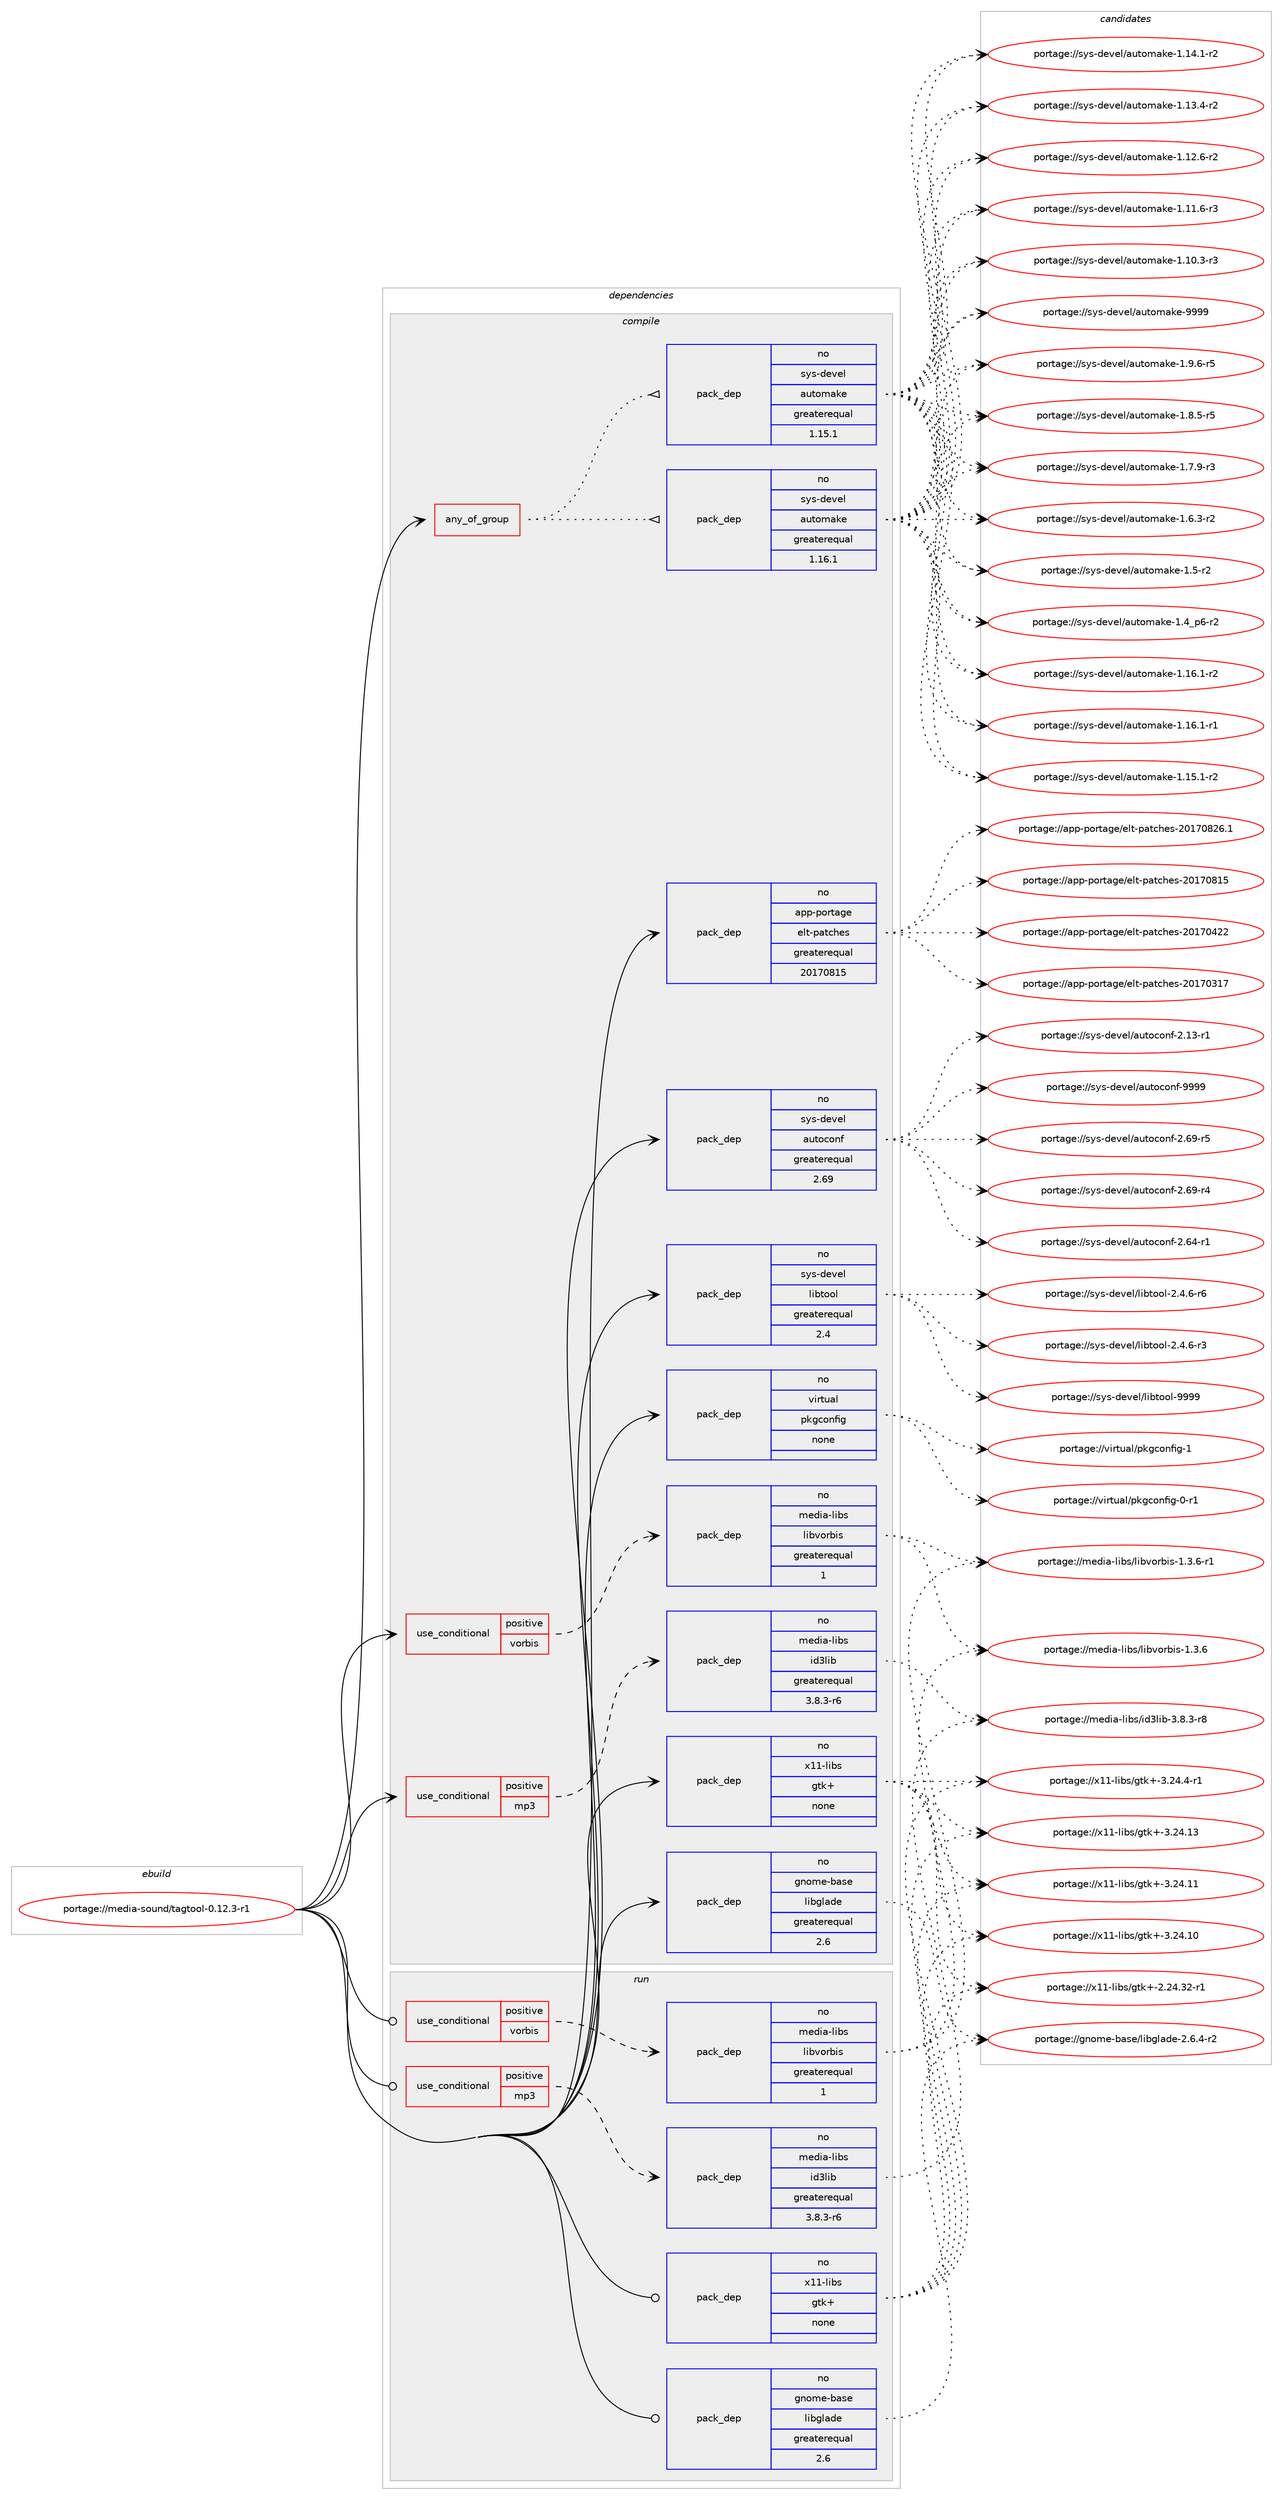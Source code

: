 digraph prolog {

# *************
# Graph options
# *************

newrank=true;
concentrate=true;
compound=true;
graph [rankdir=LR,fontname=Helvetica,fontsize=10,ranksep=1.5];#, ranksep=2.5, nodesep=0.2];
edge  [arrowhead=vee];
node  [fontname=Helvetica,fontsize=10];

# **********
# The ebuild
# **********

subgraph cluster_leftcol {
color=gray;
label=<<i>ebuild</i>>;
id [label="portage://media-sound/tagtool-0.12.3-r1", color=red, width=4, href="../media-sound/tagtool-0.12.3-r1.svg"];
}

# ****************
# The dependencies
# ****************

subgraph cluster_midcol {
color=gray;
label=<<i>dependencies</i>>;
subgraph cluster_compile {
fillcolor="#eeeeee";
style=filled;
label=<<i>compile</i>>;
subgraph any2725 {
dependency184862 [label=<<TABLE BORDER="0" CELLBORDER="1" CELLSPACING="0" CELLPADDING="4"><TR><TD CELLPADDING="10">any_of_group</TD></TR></TABLE>>, shape=none, color=red];subgraph pack140334 {
dependency184863 [label=<<TABLE BORDER="0" CELLBORDER="1" CELLSPACING="0" CELLPADDING="4" WIDTH="220"><TR><TD ROWSPAN="6" CELLPADDING="30">pack_dep</TD></TR><TR><TD WIDTH="110">no</TD></TR><TR><TD>sys-devel</TD></TR><TR><TD>automake</TD></TR><TR><TD>greaterequal</TD></TR><TR><TD>1.16.1</TD></TR></TABLE>>, shape=none, color=blue];
}
dependency184862:e -> dependency184863:w [weight=20,style="dotted",arrowhead="oinv"];
subgraph pack140335 {
dependency184864 [label=<<TABLE BORDER="0" CELLBORDER="1" CELLSPACING="0" CELLPADDING="4" WIDTH="220"><TR><TD ROWSPAN="6" CELLPADDING="30">pack_dep</TD></TR><TR><TD WIDTH="110">no</TD></TR><TR><TD>sys-devel</TD></TR><TR><TD>automake</TD></TR><TR><TD>greaterequal</TD></TR><TR><TD>1.15.1</TD></TR></TABLE>>, shape=none, color=blue];
}
dependency184862:e -> dependency184864:w [weight=20,style="dotted",arrowhead="oinv"];
}
id:e -> dependency184862:w [weight=20,style="solid",arrowhead="vee"];
subgraph cond41653 {
dependency184865 [label=<<TABLE BORDER="0" CELLBORDER="1" CELLSPACING="0" CELLPADDING="4"><TR><TD ROWSPAN="3" CELLPADDING="10">use_conditional</TD></TR><TR><TD>positive</TD></TR><TR><TD>mp3</TD></TR></TABLE>>, shape=none, color=red];
subgraph pack140336 {
dependency184866 [label=<<TABLE BORDER="0" CELLBORDER="1" CELLSPACING="0" CELLPADDING="4" WIDTH="220"><TR><TD ROWSPAN="6" CELLPADDING="30">pack_dep</TD></TR><TR><TD WIDTH="110">no</TD></TR><TR><TD>media-libs</TD></TR><TR><TD>id3lib</TD></TR><TR><TD>greaterequal</TD></TR><TR><TD>3.8.3-r6</TD></TR></TABLE>>, shape=none, color=blue];
}
dependency184865:e -> dependency184866:w [weight=20,style="dashed",arrowhead="vee"];
}
id:e -> dependency184865:w [weight=20,style="solid",arrowhead="vee"];
subgraph cond41654 {
dependency184867 [label=<<TABLE BORDER="0" CELLBORDER="1" CELLSPACING="0" CELLPADDING="4"><TR><TD ROWSPAN="3" CELLPADDING="10">use_conditional</TD></TR><TR><TD>positive</TD></TR><TR><TD>vorbis</TD></TR></TABLE>>, shape=none, color=red];
subgraph pack140337 {
dependency184868 [label=<<TABLE BORDER="0" CELLBORDER="1" CELLSPACING="0" CELLPADDING="4" WIDTH="220"><TR><TD ROWSPAN="6" CELLPADDING="30">pack_dep</TD></TR><TR><TD WIDTH="110">no</TD></TR><TR><TD>media-libs</TD></TR><TR><TD>libvorbis</TD></TR><TR><TD>greaterequal</TD></TR><TR><TD>1</TD></TR></TABLE>>, shape=none, color=blue];
}
dependency184867:e -> dependency184868:w [weight=20,style="dashed",arrowhead="vee"];
}
id:e -> dependency184867:w [weight=20,style="solid",arrowhead="vee"];
subgraph pack140338 {
dependency184869 [label=<<TABLE BORDER="0" CELLBORDER="1" CELLSPACING="0" CELLPADDING="4" WIDTH="220"><TR><TD ROWSPAN="6" CELLPADDING="30">pack_dep</TD></TR><TR><TD WIDTH="110">no</TD></TR><TR><TD>app-portage</TD></TR><TR><TD>elt-patches</TD></TR><TR><TD>greaterequal</TD></TR><TR><TD>20170815</TD></TR></TABLE>>, shape=none, color=blue];
}
id:e -> dependency184869:w [weight=20,style="solid",arrowhead="vee"];
subgraph pack140339 {
dependency184870 [label=<<TABLE BORDER="0" CELLBORDER="1" CELLSPACING="0" CELLPADDING="4" WIDTH="220"><TR><TD ROWSPAN="6" CELLPADDING="30">pack_dep</TD></TR><TR><TD WIDTH="110">no</TD></TR><TR><TD>gnome-base</TD></TR><TR><TD>libglade</TD></TR><TR><TD>greaterequal</TD></TR><TR><TD>2.6</TD></TR></TABLE>>, shape=none, color=blue];
}
id:e -> dependency184870:w [weight=20,style="solid",arrowhead="vee"];
subgraph pack140340 {
dependency184871 [label=<<TABLE BORDER="0" CELLBORDER="1" CELLSPACING="0" CELLPADDING="4" WIDTH="220"><TR><TD ROWSPAN="6" CELLPADDING="30">pack_dep</TD></TR><TR><TD WIDTH="110">no</TD></TR><TR><TD>sys-devel</TD></TR><TR><TD>autoconf</TD></TR><TR><TD>greaterequal</TD></TR><TR><TD>2.69</TD></TR></TABLE>>, shape=none, color=blue];
}
id:e -> dependency184871:w [weight=20,style="solid",arrowhead="vee"];
subgraph pack140341 {
dependency184872 [label=<<TABLE BORDER="0" CELLBORDER="1" CELLSPACING="0" CELLPADDING="4" WIDTH="220"><TR><TD ROWSPAN="6" CELLPADDING="30">pack_dep</TD></TR><TR><TD WIDTH="110">no</TD></TR><TR><TD>sys-devel</TD></TR><TR><TD>libtool</TD></TR><TR><TD>greaterequal</TD></TR><TR><TD>2.4</TD></TR></TABLE>>, shape=none, color=blue];
}
id:e -> dependency184872:w [weight=20,style="solid",arrowhead="vee"];
subgraph pack140342 {
dependency184873 [label=<<TABLE BORDER="0" CELLBORDER="1" CELLSPACING="0" CELLPADDING="4" WIDTH="220"><TR><TD ROWSPAN="6" CELLPADDING="30">pack_dep</TD></TR><TR><TD WIDTH="110">no</TD></TR><TR><TD>virtual</TD></TR><TR><TD>pkgconfig</TD></TR><TR><TD>none</TD></TR><TR><TD></TD></TR></TABLE>>, shape=none, color=blue];
}
id:e -> dependency184873:w [weight=20,style="solid",arrowhead="vee"];
subgraph pack140343 {
dependency184874 [label=<<TABLE BORDER="0" CELLBORDER="1" CELLSPACING="0" CELLPADDING="4" WIDTH="220"><TR><TD ROWSPAN="6" CELLPADDING="30">pack_dep</TD></TR><TR><TD WIDTH="110">no</TD></TR><TR><TD>x11-libs</TD></TR><TR><TD>gtk+</TD></TR><TR><TD>none</TD></TR><TR><TD></TD></TR></TABLE>>, shape=none, color=blue];
}
id:e -> dependency184874:w [weight=20,style="solid",arrowhead="vee"];
}
subgraph cluster_compileandrun {
fillcolor="#eeeeee";
style=filled;
label=<<i>compile and run</i>>;
}
subgraph cluster_run {
fillcolor="#eeeeee";
style=filled;
label=<<i>run</i>>;
subgraph cond41655 {
dependency184875 [label=<<TABLE BORDER="0" CELLBORDER="1" CELLSPACING="0" CELLPADDING="4"><TR><TD ROWSPAN="3" CELLPADDING="10">use_conditional</TD></TR><TR><TD>positive</TD></TR><TR><TD>mp3</TD></TR></TABLE>>, shape=none, color=red];
subgraph pack140344 {
dependency184876 [label=<<TABLE BORDER="0" CELLBORDER="1" CELLSPACING="0" CELLPADDING="4" WIDTH="220"><TR><TD ROWSPAN="6" CELLPADDING="30">pack_dep</TD></TR><TR><TD WIDTH="110">no</TD></TR><TR><TD>media-libs</TD></TR><TR><TD>id3lib</TD></TR><TR><TD>greaterequal</TD></TR><TR><TD>3.8.3-r6</TD></TR></TABLE>>, shape=none, color=blue];
}
dependency184875:e -> dependency184876:w [weight=20,style="dashed",arrowhead="vee"];
}
id:e -> dependency184875:w [weight=20,style="solid",arrowhead="odot"];
subgraph cond41656 {
dependency184877 [label=<<TABLE BORDER="0" CELLBORDER="1" CELLSPACING="0" CELLPADDING="4"><TR><TD ROWSPAN="3" CELLPADDING="10">use_conditional</TD></TR><TR><TD>positive</TD></TR><TR><TD>vorbis</TD></TR></TABLE>>, shape=none, color=red];
subgraph pack140345 {
dependency184878 [label=<<TABLE BORDER="0" CELLBORDER="1" CELLSPACING="0" CELLPADDING="4" WIDTH="220"><TR><TD ROWSPAN="6" CELLPADDING="30">pack_dep</TD></TR><TR><TD WIDTH="110">no</TD></TR><TR><TD>media-libs</TD></TR><TR><TD>libvorbis</TD></TR><TR><TD>greaterequal</TD></TR><TR><TD>1</TD></TR></TABLE>>, shape=none, color=blue];
}
dependency184877:e -> dependency184878:w [weight=20,style="dashed",arrowhead="vee"];
}
id:e -> dependency184877:w [weight=20,style="solid",arrowhead="odot"];
subgraph pack140346 {
dependency184879 [label=<<TABLE BORDER="0" CELLBORDER="1" CELLSPACING="0" CELLPADDING="4" WIDTH="220"><TR><TD ROWSPAN="6" CELLPADDING="30">pack_dep</TD></TR><TR><TD WIDTH="110">no</TD></TR><TR><TD>gnome-base</TD></TR><TR><TD>libglade</TD></TR><TR><TD>greaterequal</TD></TR><TR><TD>2.6</TD></TR></TABLE>>, shape=none, color=blue];
}
id:e -> dependency184879:w [weight=20,style="solid",arrowhead="odot"];
subgraph pack140347 {
dependency184880 [label=<<TABLE BORDER="0" CELLBORDER="1" CELLSPACING="0" CELLPADDING="4" WIDTH="220"><TR><TD ROWSPAN="6" CELLPADDING="30">pack_dep</TD></TR><TR><TD WIDTH="110">no</TD></TR><TR><TD>x11-libs</TD></TR><TR><TD>gtk+</TD></TR><TR><TD>none</TD></TR><TR><TD></TD></TR></TABLE>>, shape=none, color=blue];
}
id:e -> dependency184880:w [weight=20,style="solid",arrowhead="odot"];
}
}

# **************
# The candidates
# **************

subgraph cluster_choices {
rank=same;
color=gray;
label=<<i>candidates</i>>;

subgraph choice140334 {
color=black;
nodesep=1;
choice115121115451001011181011084797117116111109971071014557575757 [label="portage://sys-devel/automake-9999", color=red, width=4,href="../sys-devel/automake-9999.svg"];
choice115121115451001011181011084797117116111109971071014549465746544511453 [label="portage://sys-devel/automake-1.9.6-r5", color=red, width=4,href="../sys-devel/automake-1.9.6-r5.svg"];
choice115121115451001011181011084797117116111109971071014549465646534511453 [label="portage://sys-devel/automake-1.8.5-r5", color=red, width=4,href="../sys-devel/automake-1.8.5-r5.svg"];
choice115121115451001011181011084797117116111109971071014549465546574511451 [label="portage://sys-devel/automake-1.7.9-r3", color=red, width=4,href="../sys-devel/automake-1.7.9-r3.svg"];
choice115121115451001011181011084797117116111109971071014549465446514511450 [label="portage://sys-devel/automake-1.6.3-r2", color=red, width=4,href="../sys-devel/automake-1.6.3-r2.svg"];
choice11512111545100101118101108479711711611110997107101454946534511450 [label="portage://sys-devel/automake-1.5-r2", color=red, width=4,href="../sys-devel/automake-1.5-r2.svg"];
choice115121115451001011181011084797117116111109971071014549465295112544511450 [label="portage://sys-devel/automake-1.4_p6-r2", color=red, width=4,href="../sys-devel/automake-1.4_p6-r2.svg"];
choice11512111545100101118101108479711711611110997107101454946495446494511450 [label="portage://sys-devel/automake-1.16.1-r2", color=red, width=4,href="../sys-devel/automake-1.16.1-r2.svg"];
choice11512111545100101118101108479711711611110997107101454946495446494511449 [label="portage://sys-devel/automake-1.16.1-r1", color=red, width=4,href="../sys-devel/automake-1.16.1-r1.svg"];
choice11512111545100101118101108479711711611110997107101454946495346494511450 [label="portage://sys-devel/automake-1.15.1-r2", color=red, width=4,href="../sys-devel/automake-1.15.1-r2.svg"];
choice11512111545100101118101108479711711611110997107101454946495246494511450 [label="portage://sys-devel/automake-1.14.1-r2", color=red, width=4,href="../sys-devel/automake-1.14.1-r2.svg"];
choice11512111545100101118101108479711711611110997107101454946495146524511450 [label="portage://sys-devel/automake-1.13.4-r2", color=red, width=4,href="../sys-devel/automake-1.13.4-r2.svg"];
choice11512111545100101118101108479711711611110997107101454946495046544511450 [label="portage://sys-devel/automake-1.12.6-r2", color=red, width=4,href="../sys-devel/automake-1.12.6-r2.svg"];
choice11512111545100101118101108479711711611110997107101454946494946544511451 [label="portage://sys-devel/automake-1.11.6-r3", color=red, width=4,href="../sys-devel/automake-1.11.6-r3.svg"];
choice11512111545100101118101108479711711611110997107101454946494846514511451 [label="portage://sys-devel/automake-1.10.3-r3", color=red, width=4,href="../sys-devel/automake-1.10.3-r3.svg"];
dependency184863:e -> choice115121115451001011181011084797117116111109971071014557575757:w [style=dotted,weight="100"];
dependency184863:e -> choice115121115451001011181011084797117116111109971071014549465746544511453:w [style=dotted,weight="100"];
dependency184863:e -> choice115121115451001011181011084797117116111109971071014549465646534511453:w [style=dotted,weight="100"];
dependency184863:e -> choice115121115451001011181011084797117116111109971071014549465546574511451:w [style=dotted,weight="100"];
dependency184863:e -> choice115121115451001011181011084797117116111109971071014549465446514511450:w [style=dotted,weight="100"];
dependency184863:e -> choice11512111545100101118101108479711711611110997107101454946534511450:w [style=dotted,weight="100"];
dependency184863:e -> choice115121115451001011181011084797117116111109971071014549465295112544511450:w [style=dotted,weight="100"];
dependency184863:e -> choice11512111545100101118101108479711711611110997107101454946495446494511450:w [style=dotted,weight="100"];
dependency184863:e -> choice11512111545100101118101108479711711611110997107101454946495446494511449:w [style=dotted,weight="100"];
dependency184863:e -> choice11512111545100101118101108479711711611110997107101454946495346494511450:w [style=dotted,weight="100"];
dependency184863:e -> choice11512111545100101118101108479711711611110997107101454946495246494511450:w [style=dotted,weight="100"];
dependency184863:e -> choice11512111545100101118101108479711711611110997107101454946495146524511450:w [style=dotted,weight="100"];
dependency184863:e -> choice11512111545100101118101108479711711611110997107101454946495046544511450:w [style=dotted,weight="100"];
dependency184863:e -> choice11512111545100101118101108479711711611110997107101454946494946544511451:w [style=dotted,weight="100"];
dependency184863:e -> choice11512111545100101118101108479711711611110997107101454946494846514511451:w [style=dotted,weight="100"];
}
subgraph choice140335 {
color=black;
nodesep=1;
choice115121115451001011181011084797117116111109971071014557575757 [label="portage://sys-devel/automake-9999", color=red, width=4,href="../sys-devel/automake-9999.svg"];
choice115121115451001011181011084797117116111109971071014549465746544511453 [label="portage://sys-devel/automake-1.9.6-r5", color=red, width=4,href="../sys-devel/automake-1.9.6-r5.svg"];
choice115121115451001011181011084797117116111109971071014549465646534511453 [label="portage://sys-devel/automake-1.8.5-r5", color=red, width=4,href="../sys-devel/automake-1.8.5-r5.svg"];
choice115121115451001011181011084797117116111109971071014549465546574511451 [label="portage://sys-devel/automake-1.7.9-r3", color=red, width=4,href="../sys-devel/automake-1.7.9-r3.svg"];
choice115121115451001011181011084797117116111109971071014549465446514511450 [label="portage://sys-devel/automake-1.6.3-r2", color=red, width=4,href="../sys-devel/automake-1.6.3-r2.svg"];
choice11512111545100101118101108479711711611110997107101454946534511450 [label="portage://sys-devel/automake-1.5-r2", color=red, width=4,href="../sys-devel/automake-1.5-r2.svg"];
choice115121115451001011181011084797117116111109971071014549465295112544511450 [label="portage://sys-devel/automake-1.4_p6-r2", color=red, width=4,href="../sys-devel/automake-1.4_p6-r2.svg"];
choice11512111545100101118101108479711711611110997107101454946495446494511450 [label="portage://sys-devel/automake-1.16.1-r2", color=red, width=4,href="../sys-devel/automake-1.16.1-r2.svg"];
choice11512111545100101118101108479711711611110997107101454946495446494511449 [label="portage://sys-devel/automake-1.16.1-r1", color=red, width=4,href="../sys-devel/automake-1.16.1-r1.svg"];
choice11512111545100101118101108479711711611110997107101454946495346494511450 [label="portage://sys-devel/automake-1.15.1-r2", color=red, width=4,href="../sys-devel/automake-1.15.1-r2.svg"];
choice11512111545100101118101108479711711611110997107101454946495246494511450 [label="portage://sys-devel/automake-1.14.1-r2", color=red, width=4,href="../sys-devel/automake-1.14.1-r2.svg"];
choice11512111545100101118101108479711711611110997107101454946495146524511450 [label="portage://sys-devel/automake-1.13.4-r2", color=red, width=4,href="../sys-devel/automake-1.13.4-r2.svg"];
choice11512111545100101118101108479711711611110997107101454946495046544511450 [label="portage://sys-devel/automake-1.12.6-r2", color=red, width=4,href="../sys-devel/automake-1.12.6-r2.svg"];
choice11512111545100101118101108479711711611110997107101454946494946544511451 [label="portage://sys-devel/automake-1.11.6-r3", color=red, width=4,href="../sys-devel/automake-1.11.6-r3.svg"];
choice11512111545100101118101108479711711611110997107101454946494846514511451 [label="portage://sys-devel/automake-1.10.3-r3", color=red, width=4,href="../sys-devel/automake-1.10.3-r3.svg"];
dependency184864:e -> choice115121115451001011181011084797117116111109971071014557575757:w [style=dotted,weight="100"];
dependency184864:e -> choice115121115451001011181011084797117116111109971071014549465746544511453:w [style=dotted,weight="100"];
dependency184864:e -> choice115121115451001011181011084797117116111109971071014549465646534511453:w [style=dotted,weight="100"];
dependency184864:e -> choice115121115451001011181011084797117116111109971071014549465546574511451:w [style=dotted,weight="100"];
dependency184864:e -> choice115121115451001011181011084797117116111109971071014549465446514511450:w [style=dotted,weight="100"];
dependency184864:e -> choice11512111545100101118101108479711711611110997107101454946534511450:w [style=dotted,weight="100"];
dependency184864:e -> choice115121115451001011181011084797117116111109971071014549465295112544511450:w [style=dotted,weight="100"];
dependency184864:e -> choice11512111545100101118101108479711711611110997107101454946495446494511450:w [style=dotted,weight="100"];
dependency184864:e -> choice11512111545100101118101108479711711611110997107101454946495446494511449:w [style=dotted,weight="100"];
dependency184864:e -> choice11512111545100101118101108479711711611110997107101454946495346494511450:w [style=dotted,weight="100"];
dependency184864:e -> choice11512111545100101118101108479711711611110997107101454946495246494511450:w [style=dotted,weight="100"];
dependency184864:e -> choice11512111545100101118101108479711711611110997107101454946495146524511450:w [style=dotted,weight="100"];
dependency184864:e -> choice11512111545100101118101108479711711611110997107101454946495046544511450:w [style=dotted,weight="100"];
dependency184864:e -> choice11512111545100101118101108479711711611110997107101454946494946544511451:w [style=dotted,weight="100"];
dependency184864:e -> choice11512111545100101118101108479711711611110997107101454946494846514511451:w [style=dotted,weight="100"];
}
subgraph choice140336 {
color=black;
nodesep=1;
choice1091011001059745108105981154710510051108105984551465646514511456 [label="portage://media-libs/id3lib-3.8.3-r8", color=red, width=4,href="../media-libs/id3lib-3.8.3-r8.svg"];
dependency184866:e -> choice1091011001059745108105981154710510051108105984551465646514511456:w [style=dotted,weight="100"];
}
subgraph choice140337 {
color=black;
nodesep=1;
choice1091011001059745108105981154710810598118111114981051154549465146544511449 [label="portage://media-libs/libvorbis-1.3.6-r1", color=red, width=4,href="../media-libs/libvorbis-1.3.6-r1.svg"];
choice109101100105974510810598115471081059811811111498105115454946514654 [label="portage://media-libs/libvorbis-1.3.6", color=red, width=4,href="../media-libs/libvorbis-1.3.6.svg"];
dependency184868:e -> choice1091011001059745108105981154710810598118111114981051154549465146544511449:w [style=dotted,weight="100"];
dependency184868:e -> choice109101100105974510810598115471081059811811111498105115454946514654:w [style=dotted,weight="100"];
}
subgraph choice140338 {
color=black;
nodesep=1;
choice971121124511211111411697103101471011081164511297116991041011154550484955485650544649 [label="portage://app-portage/elt-patches-20170826.1", color=red, width=4,href="../app-portage/elt-patches-20170826.1.svg"];
choice97112112451121111141169710310147101108116451129711699104101115455048495548564953 [label="portage://app-portage/elt-patches-20170815", color=red, width=4,href="../app-portage/elt-patches-20170815.svg"];
choice97112112451121111141169710310147101108116451129711699104101115455048495548525050 [label="portage://app-portage/elt-patches-20170422", color=red, width=4,href="../app-portage/elt-patches-20170422.svg"];
choice97112112451121111141169710310147101108116451129711699104101115455048495548514955 [label="portage://app-portage/elt-patches-20170317", color=red, width=4,href="../app-portage/elt-patches-20170317.svg"];
dependency184869:e -> choice971121124511211111411697103101471011081164511297116991041011154550484955485650544649:w [style=dotted,weight="100"];
dependency184869:e -> choice97112112451121111141169710310147101108116451129711699104101115455048495548564953:w [style=dotted,weight="100"];
dependency184869:e -> choice97112112451121111141169710310147101108116451129711699104101115455048495548525050:w [style=dotted,weight="100"];
dependency184869:e -> choice97112112451121111141169710310147101108116451129711699104101115455048495548514955:w [style=dotted,weight="100"];
}
subgraph choice140339 {
color=black;
nodesep=1;
choice1031101111091014598971151014710810598103108971001014550465446524511450 [label="portage://gnome-base/libglade-2.6.4-r2", color=red, width=4,href="../gnome-base/libglade-2.6.4-r2.svg"];
dependency184870:e -> choice1031101111091014598971151014710810598103108971001014550465446524511450:w [style=dotted,weight="100"];
}
subgraph choice140340 {
color=black;
nodesep=1;
choice115121115451001011181011084797117116111991111101024557575757 [label="portage://sys-devel/autoconf-9999", color=red, width=4,href="../sys-devel/autoconf-9999.svg"];
choice1151211154510010111810110847971171161119911111010245504654574511453 [label="portage://sys-devel/autoconf-2.69-r5", color=red, width=4,href="../sys-devel/autoconf-2.69-r5.svg"];
choice1151211154510010111810110847971171161119911111010245504654574511452 [label="portage://sys-devel/autoconf-2.69-r4", color=red, width=4,href="../sys-devel/autoconf-2.69-r4.svg"];
choice1151211154510010111810110847971171161119911111010245504654524511449 [label="portage://sys-devel/autoconf-2.64-r1", color=red, width=4,href="../sys-devel/autoconf-2.64-r1.svg"];
choice1151211154510010111810110847971171161119911111010245504649514511449 [label="portage://sys-devel/autoconf-2.13-r1", color=red, width=4,href="../sys-devel/autoconf-2.13-r1.svg"];
dependency184871:e -> choice115121115451001011181011084797117116111991111101024557575757:w [style=dotted,weight="100"];
dependency184871:e -> choice1151211154510010111810110847971171161119911111010245504654574511453:w [style=dotted,weight="100"];
dependency184871:e -> choice1151211154510010111810110847971171161119911111010245504654574511452:w [style=dotted,weight="100"];
dependency184871:e -> choice1151211154510010111810110847971171161119911111010245504654524511449:w [style=dotted,weight="100"];
dependency184871:e -> choice1151211154510010111810110847971171161119911111010245504649514511449:w [style=dotted,weight="100"];
}
subgraph choice140341 {
color=black;
nodesep=1;
choice1151211154510010111810110847108105981161111111084557575757 [label="portage://sys-devel/libtool-9999", color=red, width=4,href="../sys-devel/libtool-9999.svg"];
choice1151211154510010111810110847108105981161111111084550465246544511454 [label="portage://sys-devel/libtool-2.4.6-r6", color=red, width=4,href="../sys-devel/libtool-2.4.6-r6.svg"];
choice1151211154510010111810110847108105981161111111084550465246544511451 [label="portage://sys-devel/libtool-2.4.6-r3", color=red, width=4,href="../sys-devel/libtool-2.4.6-r3.svg"];
dependency184872:e -> choice1151211154510010111810110847108105981161111111084557575757:w [style=dotted,weight="100"];
dependency184872:e -> choice1151211154510010111810110847108105981161111111084550465246544511454:w [style=dotted,weight="100"];
dependency184872:e -> choice1151211154510010111810110847108105981161111111084550465246544511451:w [style=dotted,weight="100"];
}
subgraph choice140342 {
color=black;
nodesep=1;
choice1181051141161179710847112107103991111101021051034549 [label="portage://virtual/pkgconfig-1", color=red, width=4,href="../virtual/pkgconfig-1.svg"];
choice11810511411611797108471121071039911111010210510345484511449 [label="portage://virtual/pkgconfig-0-r1", color=red, width=4,href="../virtual/pkgconfig-0-r1.svg"];
dependency184873:e -> choice1181051141161179710847112107103991111101021051034549:w [style=dotted,weight="100"];
dependency184873:e -> choice11810511411611797108471121071039911111010210510345484511449:w [style=dotted,weight="100"];
}
subgraph choice140343 {
color=black;
nodesep=1;
choice120494945108105981154710311610743455146505246524511449 [label="portage://x11-libs/gtk+-3.24.4-r1", color=red, width=4,href="../x11-libs/gtk+-3.24.4-r1.svg"];
choice1204949451081059811547103116107434551465052464951 [label="portage://x11-libs/gtk+-3.24.13", color=red, width=4,href="../x11-libs/gtk+-3.24.13.svg"];
choice1204949451081059811547103116107434551465052464949 [label="portage://x11-libs/gtk+-3.24.11", color=red, width=4,href="../x11-libs/gtk+-3.24.11.svg"];
choice1204949451081059811547103116107434551465052464948 [label="portage://x11-libs/gtk+-3.24.10", color=red, width=4,href="../x11-libs/gtk+-3.24.10.svg"];
choice12049494510810598115471031161074345504650524651504511449 [label="portage://x11-libs/gtk+-2.24.32-r1", color=red, width=4,href="../x11-libs/gtk+-2.24.32-r1.svg"];
dependency184874:e -> choice120494945108105981154710311610743455146505246524511449:w [style=dotted,weight="100"];
dependency184874:e -> choice1204949451081059811547103116107434551465052464951:w [style=dotted,weight="100"];
dependency184874:e -> choice1204949451081059811547103116107434551465052464949:w [style=dotted,weight="100"];
dependency184874:e -> choice1204949451081059811547103116107434551465052464948:w [style=dotted,weight="100"];
dependency184874:e -> choice12049494510810598115471031161074345504650524651504511449:w [style=dotted,weight="100"];
}
subgraph choice140344 {
color=black;
nodesep=1;
choice1091011001059745108105981154710510051108105984551465646514511456 [label="portage://media-libs/id3lib-3.8.3-r8", color=red, width=4,href="../media-libs/id3lib-3.8.3-r8.svg"];
dependency184876:e -> choice1091011001059745108105981154710510051108105984551465646514511456:w [style=dotted,weight="100"];
}
subgraph choice140345 {
color=black;
nodesep=1;
choice1091011001059745108105981154710810598118111114981051154549465146544511449 [label="portage://media-libs/libvorbis-1.3.6-r1", color=red, width=4,href="../media-libs/libvorbis-1.3.6-r1.svg"];
choice109101100105974510810598115471081059811811111498105115454946514654 [label="portage://media-libs/libvorbis-1.3.6", color=red, width=4,href="../media-libs/libvorbis-1.3.6.svg"];
dependency184878:e -> choice1091011001059745108105981154710810598118111114981051154549465146544511449:w [style=dotted,weight="100"];
dependency184878:e -> choice109101100105974510810598115471081059811811111498105115454946514654:w [style=dotted,weight="100"];
}
subgraph choice140346 {
color=black;
nodesep=1;
choice1031101111091014598971151014710810598103108971001014550465446524511450 [label="portage://gnome-base/libglade-2.6.4-r2", color=red, width=4,href="../gnome-base/libglade-2.6.4-r2.svg"];
dependency184879:e -> choice1031101111091014598971151014710810598103108971001014550465446524511450:w [style=dotted,weight="100"];
}
subgraph choice140347 {
color=black;
nodesep=1;
choice120494945108105981154710311610743455146505246524511449 [label="portage://x11-libs/gtk+-3.24.4-r1", color=red, width=4,href="../x11-libs/gtk+-3.24.4-r1.svg"];
choice1204949451081059811547103116107434551465052464951 [label="portage://x11-libs/gtk+-3.24.13", color=red, width=4,href="../x11-libs/gtk+-3.24.13.svg"];
choice1204949451081059811547103116107434551465052464949 [label="portage://x11-libs/gtk+-3.24.11", color=red, width=4,href="../x11-libs/gtk+-3.24.11.svg"];
choice1204949451081059811547103116107434551465052464948 [label="portage://x11-libs/gtk+-3.24.10", color=red, width=4,href="../x11-libs/gtk+-3.24.10.svg"];
choice12049494510810598115471031161074345504650524651504511449 [label="portage://x11-libs/gtk+-2.24.32-r1", color=red, width=4,href="../x11-libs/gtk+-2.24.32-r1.svg"];
dependency184880:e -> choice120494945108105981154710311610743455146505246524511449:w [style=dotted,weight="100"];
dependency184880:e -> choice1204949451081059811547103116107434551465052464951:w [style=dotted,weight="100"];
dependency184880:e -> choice1204949451081059811547103116107434551465052464949:w [style=dotted,weight="100"];
dependency184880:e -> choice1204949451081059811547103116107434551465052464948:w [style=dotted,weight="100"];
dependency184880:e -> choice12049494510810598115471031161074345504650524651504511449:w [style=dotted,weight="100"];
}
}

}
